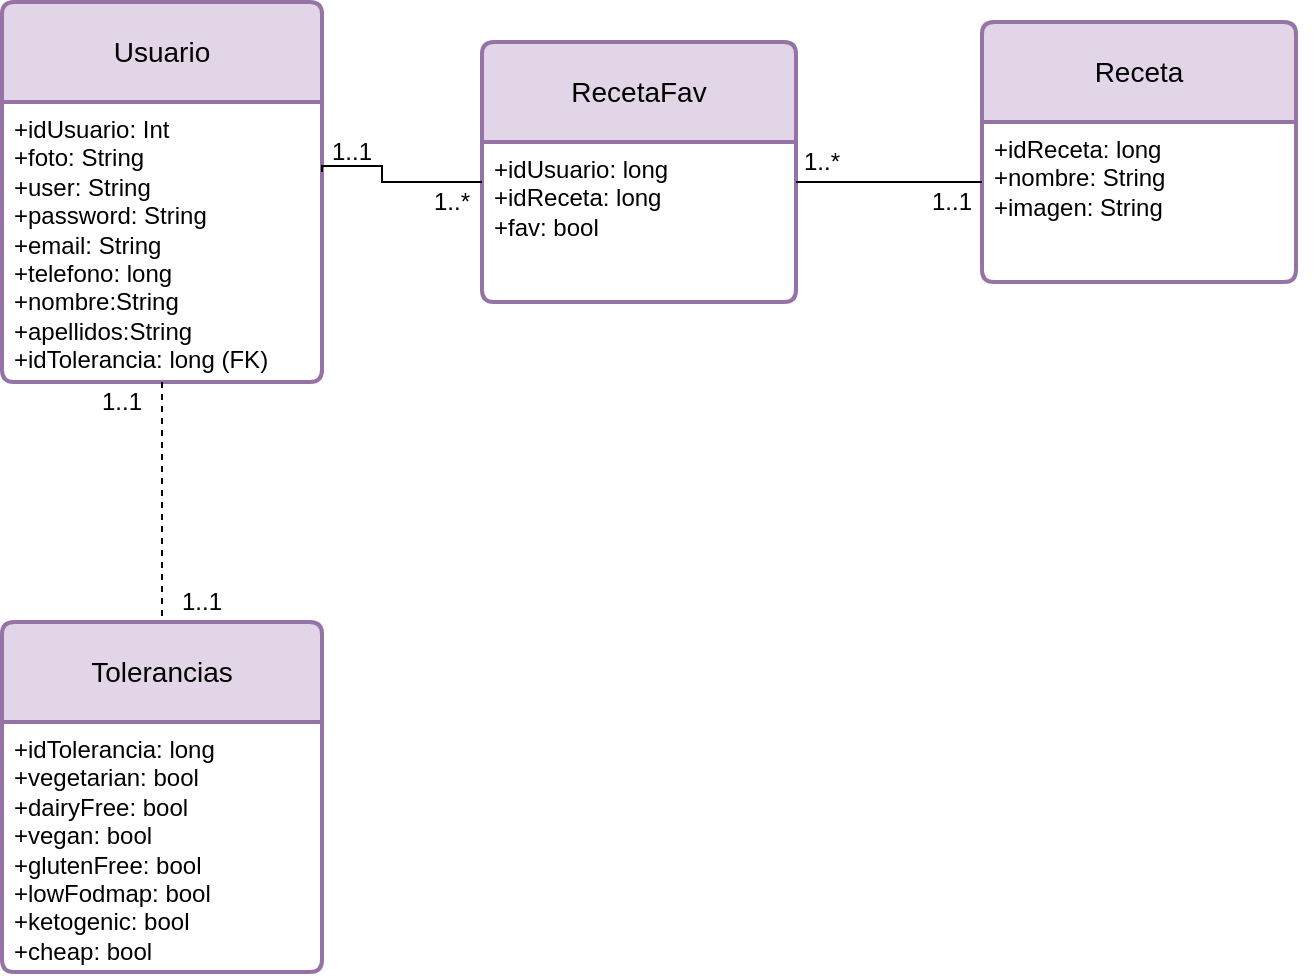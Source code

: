 <mxfile version="24.3.1" type="device">
  <diagram name="Página-1" id="M6ePu9E1K2I5Mchbbi2I">
    <mxGraphModel dx="699" dy="372" grid="1" gridSize="10" guides="1" tooltips="1" connect="1" arrows="1" fold="1" page="1" pageScale="1" pageWidth="827" pageHeight="1169" math="0" shadow="0">
      <root>
        <mxCell id="0" />
        <mxCell id="1" parent="0" />
        <mxCell id="xrLpbdg4YNMfr_yYw1od-8" value="Usuario" style="swimlane;childLayout=stackLayout;horizontal=1;startSize=50;horizontalStack=0;rounded=1;fontSize=14;fontStyle=0;strokeWidth=2;resizeParent=0;resizeLast=1;shadow=0;dashed=0;align=center;arcSize=4;whiteSpace=wrap;html=1;fillColor=#e1d5e7;strokeColor=#9673a6;" parent="1" vertex="1">
          <mxGeometry x="120" y="410" width="160" height="190" as="geometry" />
        </mxCell>
        <mxCell id="xrLpbdg4YNMfr_yYw1od-9" value="&lt;div&gt;+idUsuario: Int&lt;/div&gt;&lt;div&gt;+foto: String&lt;/div&gt;+user: String&lt;span style=&quot;white-space: pre;&quot;&gt;&#x9;&lt;/span&gt;&lt;span style=&quot;white-space: pre;&quot;&gt;&#x9;&lt;/span&gt;&lt;span style=&quot;white-space: pre;&quot;&gt;&#x9;&lt;/span&gt;&lt;br&gt;+password: String&lt;br&gt;+email: String&lt;div&gt;+telefono: long&lt;/div&gt;&lt;div&gt;+nombre:&lt;span style=&quot;background-color: initial;&quot;&gt;String&lt;/span&gt;&lt;/div&gt;&lt;div&gt;+apellidos:&lt;span style=&quot;background-color: initial;&quot;&gt;String&lt;/span&gt;&lt;/div&gt;&lt;div&gt;&lt;span style=&quot;background-color: initial;&quot;&gt;+idTolerancia: long (FK)&lt;/span&gt;&lt;/div&gt;" style="align=left;strokeColor=none;fillColor=none;spacingLeft=4;fontSize=12;verticalAlign=top;resizable=0;rotatable=0;part=1;html=1;" parent="xrLpbdg4YNMfr_yYw1od-8" vertex="1">
          <mxGeometry y="50" width="160" height="140" as="geometry" />
        </mxCell>
        <mxCell id="xrLpbdg4YNMfr_yYw1od-12" value="Receta" style="swimlane;childLayout=stackLayout;horizontal=1;startSize=50;horizontalStack=0;rounded=1;fontSize=14;fontStyle=0;strokeWidth=2;resizeParent=0;resizeLast=1;shadow=0;dashed=0;align=center;arcSize=4;whiteSpace=wrap;html=1;fillColor=#e1d5e7;strokeColor=#9673a6;" parent="1" vertex="1">
          <mxGeometry x="610" y="420" width="157" height="130" as="geometry" />
        </mxCell>
        <mxCell id="xrLpbdg4YNMfr_yYw1od-13" value="+idReceta: long&lt;br&gt;+nombre: String&lt;span style=&quot;white-space: pre;&quot;&gt;&#x9;&lt;/span&gt;&lt;span style=&quot;white-space: pre;&quot;&gt;&#x9;&lt;/span&gt;&lt;span style=&quot;white-space: pre;&quot;&gt;&#x9;&lt;/span&gt;&lt;br&gt;+imagen: String" style="align=left;strokeColor=none;fillColor=none;spacingLeft=4;fontSize=12;verticalAlign=top;resizable=0;rotatable=0;part=1;html=1;" parent="xrLpbdg4YNMfr_yYw1od-12" vertex="1">
          <mxGeometry y="50" width="157" height="80" as="geometry" />
        </mxCell>
        <mxCell id="xrLpbdg4YNMfr_yYw1od-14" value="RecetaFav" style="swimlane;childLayout=stackLayout;horizontal=1;startSize=50;horizontalStack=0;rounded=1;fontSize=14;fontStyle=0;strokeWidth=2;resizeParent=0;resizeLast=1;shadow=0;dashed=0;align=center;arcSize=4;whiteSpace=wrap;html=1;fillColor=#e1d5e7;strokeColor=#9673a6;" parent="1" vertex="1">
          <mxGeometry x="360" y="430" width="157" height="130" as="geometry" />
        </mxCell>
        <mxCell id="xrLpbdg4YNMfr_yYw1od-15" value="+idUsuario: long&lt;div&gt;+idReceta: long&lt;/div&gt;&lt;div&gt;+fav: bool&lt;/div&gt;" style="align=left;strokeColor=none;fillColor=none;spacingLeft=4;fontSize=12;verticalAlign=top;resizable=0;rotatable=0;part=1;html=1;" parent="xrLpbdg4YNMfr_yYw1od-14" vertex="1">
          <mxGeometry y="50" width="157" height="80" as="geometry" />
        </mxCell>
        <mxCell id="xrLpbdg4YNMfr_yYw1od-16" value="Tolerancias" style="swimlane;childLayout=stackLayout;horizontal=1;startSize=50;horizontalStack=0;rounded=1;fontSize=14;fontStyle=0;strokeWidth=2;resizeParent=0;resizeLast=1;shadow=0;dashed=0;align=center;arcSize=4;whiteSpace=wrap;html=1;fillColor=#e1d5e7;strokeColor=#9673a6;" parent="1" vertex="1">
          <mxGeometry x="120" y="720" width="160" height="175" as="geometry" />
        </mxCell>
        <mxCell id="xrLpbdg4YNMfr_yYw1od-17" value="&lt;div&gt;+idTolerancia: long&lt;/div&gt;+vegetarian: bool&lt;br&gt;+dairyFree: bool&lt;br&gt;+vegan: bool&lt;div&gt;+glutenFree: bool&lt;/div&gt;&lt;div&gt;+lowFodmap: bool&lt;/div&gt;&lt;div&gt;+ketogenic: bool&lt;/div&gt;&lt;div&gt;+cheap: bool&lt;/div&gt;" style="align=left;strokeColor=none;fillColor=none;spacingLeft=4;fontSize=12;verticalAlign=top;resizable=0;rotatable=0;part=1;html=1;" parent="xrLpbdg4YNMfr_yYw1od-16" vertex="1">
          <mxGeometry y="50" width="160" height="125" as="geometry" />
        </mxCell>
        <mxCell id="xrLpbdg4YNMfr_yYw1od-23" style="edgeStyle=orthogonalEdgeStyle;rounded=0;orthogonalLoop=1;jettySize=auto;html=1;exitX=1;exitY=0.25;exitDx=0;exitDy=0;entryX=0;entryY=0.25;entryDx=0;entryDy=0;endArrow=none;endFill=0;" parent="1" source="xrLpbdg4YNMfr_yYw1od-9" target="xrLpbdg4YNMfr_yYw1od-15" edge="1">
          <mxGeometry relative="1" as="geometry">
            <Array as="points">
              <mxPoint x="310" y="492" />
              <mxPoint x="310" y="500" />
            </Array>
          </mxGeometry>
        </mxCell>
        <mxCell id="xrLpbdg4YNMfr_yYw1od-25" style="edgeStyle=orthogonalEdgeStyle;rounded=0;orthogonalLoop=1;jettySize=auto;html=1;exitX=1;exitY=0.25;exitDx=0;exitDy=0;entryX=0;entryY=0.375;entryDx=0;entryDy=0;entryPerimeter=0;endArrow=none;endFill=0;" parent="1" source="xrLpbdg4YNMfr_yYw1od-15" target="xrLpbdg4YNMfr_yYw1od-13" edge="1">
          <mxGeometry relative="1" as="geometry" />
        </mxCell>
        <mxCell id="xrLpbdg4YNMfr_yYw1od-28" value="1..*" style="text;html=1;align=center;verticalAlign=middle;whiteSpace=wrap;rounded=0;" parent="1" vertex="1">
          <mxGeometry x="330" y="500" width="30" height="20" as="geometry" />
        </mxCell>
        <mxCell id="xrLpbdg4YNMfr_yYw1od-29" value="1..*" style="text;html=1;align=center;verticalAlign=middle;whiteSpace=wrap;rounded=0;" parent="1" vertex="1">
          <mxGeometry x="510" y="480" width="40" height="20" as="geometry" />
        </mxCell>
        <mxCell id="xrLpbdg4YNMfr_yYw1od-30" value="1..1" style="text;html=1;align=center;verticalAlign=middle;whiteSpace=wrap;rounded=0;" parent="1" vertex="1">
          <mxGeometry x="160" y="600" width="40" height="20" as="geometry" />
        </mxCell>
        <mxCell id="xrLpbdg4YNMfr_yYw1od-32" value="1..1" style="text;html=1;align=center;verticalAlign=middle;whiteSpace=wrap;rounded=0;" parent="1" vertex="1">
          <mxGeometry x="190" y="700" width="60" height="20" as="geometry" />
        </mxCell>
        <mxCell id="xrLpbdg4YNMfr_yYw1od-33" value="1..1" style="text;html=1;align=center;verticalAlign=middle;whiteSpace=wrap;rounded=0;" parent="1" vertex="1">
          <mxGeometry x="270" y="470" width="50" height="30" as="geometry" />
        </mxCell>
        <mxCell id="xrLpbdg4YNMfr_yYw1od-34" value="1..1" style="text;html=1;align=center;verticalAlign=middle;whiteSpace=wrap;rounded=0;" parent="1" vertex="1">
          <mxGeometry x="570" y="500" width="50" height="20" as="geometry" />
        </mxCell>
        <mxCell id="fkeOjshQ8u3KpSg8BCEo-1" style="edgeStyle=orthogonalEdgeStyle;rounded=0;orthogonalLoop=1;jettySize=auto;html=1;exitX=0.5;exitY=1;exitDx=0;exitDy=0;entryX=0.5;entryY=0;entryDx=0;entryDy=0;endArrow=none;endFill=0;dashed=1;" edge="1" parent="1" source="xrLpbdg4YNMfr_yYw1od-9" target="xrLpbdg4YNMfr_yYw1od-16">
          <mxGeometry relative="1" as="geometry" />
        </mxCell>
      </root>
    </mxGraphModel>
  </diagram>
</mxfile>

